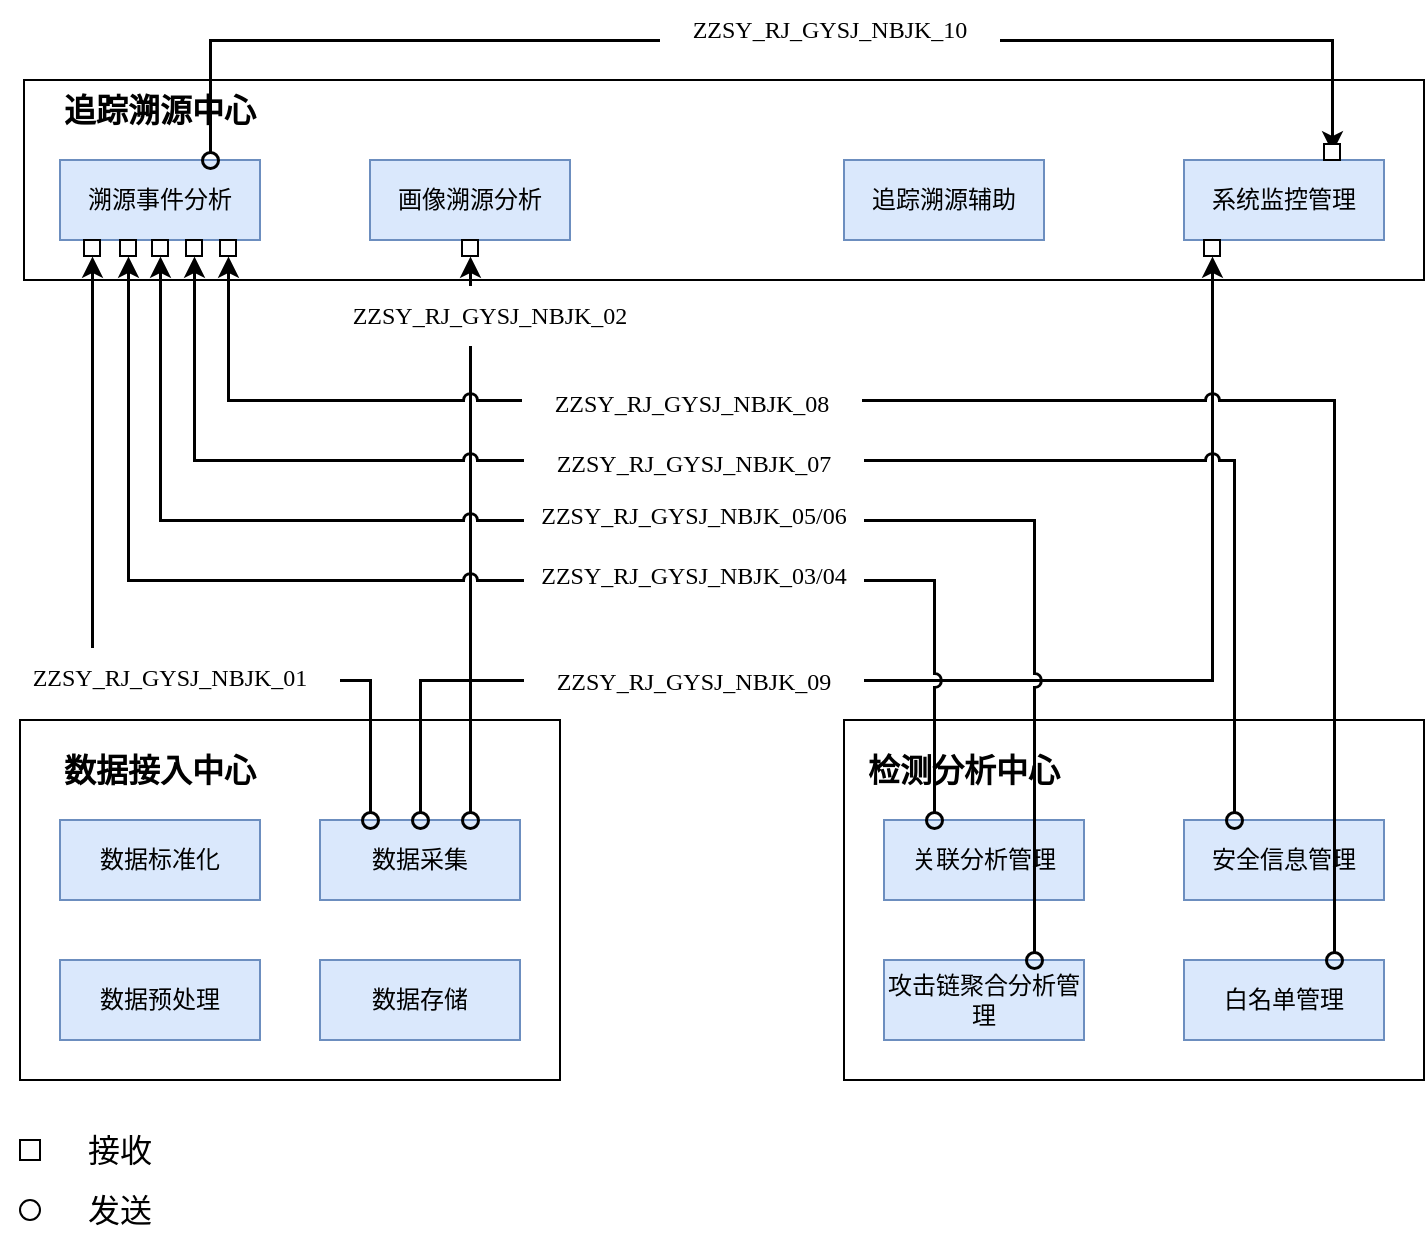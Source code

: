 <mxfile version="17.1.3" type="github">
  <diagram id="C5RBs43oDa-KdzZeNtuy" name="Page-1">
    <mxGraphModel dx="987" dy="1810" grid="1" gridSize="10" guides="1" tooltips="1" connect="1" arrows="1" fold="1" page="1" pageScale="1" pageWidth="827" pageHeight="1169" math="0" shadow="0">
      <root>
        <mxCell id="WIyWlLk6GJQsqaUBKTNV-0" />
        <mxCell id="WIyWlLk6GJQsqaUBKTNV-1" parent="WIyWlLk6GJQsqaUBKTNV-0" />
        <mxCell id="W6K0hSEOEhjyCYZdVSs8-0" value="" style="rounded=0;whiteSpace=wrap;html=1;" vertex="1" parent="WIyWlLk6GJQsqaUBKTNV-1">
          <mxGeometry x="140" y="-20" width="700" height="100" as="geometry" />
        </mxCell>
        <mxCell id="W6K0hSEOEhjyCYZdVSs8-1" value="追踪溯源中心" style="text;html=1;strokeColor=none;fillColor=none;align=center;verticalAlign=middle;whiteSpace=wrap;rounded=0;fontStyle=1;fontSize=16;" vertex="1" parent="WIyWlLk6GJQsqaUBKTNV-1">
          <mxGeometry x="148" y="-20" width="120" height="30" as="geometry" />
        </mxCell>
        <mxCell id="W6K0hSEOEhjyCYZdVSs8-2" value="溯源事件分析" style="rounded=0;whiteSpace=wrap;html=1;fillColor=#dae8fc;strokeColor=#6c8ebf;" vertex="1" parent="WIyWlLk6GJQsqaUBKTNV-1">
          <mxGeometry x="158" y="20" width="100" height="40" as="geometry" />
        </mxCell>
        <mxCell id="W6K0hSEOEhjyCYZdVSs8-3" value="画像溯源分析&lt;span style=&quot;color: rgba(0 , 0 , 0 , 0) ; font-family: monospace ; font-size: 0px&quot;&gt;%3CmxGraphModel%3E%3Croot%3E%3CmxCell%20id%3D%220%22%2F%3E%3CmxCell%20id%3D%221%22%20parent%3D%220%22%2F%3E%3CmxCell%20id%3D%222%22%20value%3D%22%E6%BA%AF%E6%BA%90%E4%BA%8B%E4%BB%B6%E5%88%86%E6%9E%90%22%20style%3D%22rounded%3D0%3BwhiteSpace%3Dwrap%3Bhtml%3D1%3BfillColor%3D%23dae8fc%3BstrokeColor%3D%236c8ebf%3B%22%20vertex%3D%221%22%20parent%3D%221%22%3E%3CmxGeometry%20x%3D%22220%22%20y%3D%22140%22%20width%3D%22120%22%20height%3D%2240%22%20as%3D%22geometry%22%2F%3E%3C%2FmxCell%3E%3C%2Froot%3E%3C%2FmxGraphModel%3E&lt;/span&gt;" style="rounded=0;whiteSpace=wrap;html=1;fillColor=#dae8fc;strokeColor=#6c8ebf;" vertex="1" parent="WIyWlLk6GJQsqaUBKTNV-1">
          <mxGeometry x="313" y="20" width="100" height="40" as="geometry" />
        </mxCell>
        <mxCell id="W6K0hSEOEhjyCYZdVSs8-35" style="edgeStyle=orthogonalEdgeStyle;shape=connector;rounded=0;sketch=0;jumpStyle=arc;orthogonalLoop=1;jettySize=auto;html=1;exitX=0.75;exitY=0;exitDx=0;exitDy=0;labelBackgroundColor=default;fontFamily=Helvetica;fontSize=16;fontColor=default;startArrow=oval;startFill=0;endArrow=classic;endFill=1;startSize=8;endSize=6;strokeColor=default;strokeWidth=1.5;" edge="1" parent="WIyWlLk6GJQsqaUBKTNV-1" source="W6K0hSEOEhjyCYZdVSs8-2">
          <mxGeometry relative="1" as="geometry">
            <mxPoint x="794" y="16" as="targetPoint" />
            <Array as="points">
              <mxPoint x="233" y="-40" />
              <mxPoint x="794" y="-40" />
            </Array>
          </mxGeometry>
        </mxCell>
        <mxCell id="W6K0hSEOEhjyCYZdVSs8-4" value="追踪溯源辅助" style="rounded=0;whiteSpace=wrap;html=1;fillColor=#dae8fc;strokeColor=#6c8ebf;" vertex="1" parent="WIyWlLk6GJQsqaUBKTNV-1">
          <mxGeometry x="550" y="20" width="100" height="40" as="geometry" />
        </mxCell>
        <mxCell id="W6K0hSEOEhjyCYZdVSs8-5" value="系统监控管理" style="rounded=0;whiteSpace=wrap;html=1;fillColor=#dae8fc;strokeColor=#6c8ebf;" vertex="1" parent="WIyWlLk6GJQsqaUBKTNV-1">
          <mxGeometry x="720" y="20" width="100" height="40" as="geometry" />
        </mxCell>
        <mxCell id="W6K0hSEOEhjyCYZdVSs8-6" value="" style="rounded=0;whiteSpace=wrap;html=1;" vertex="1" parent="WIyWlLk6GJQsqaUBKTNV-1">
          <mxGeometry x="138" y="300" width="270" height="180" as="geometry" />
        </mxCell>
        <mxCell id="W6K0hSEOEhjyCYZdVSs8-7" value="数据接入中心" style="text;html=1;strokeColor=none;fillColor=none;align=center;verticalAlign=middle;whiteSpace=wrap;rounded=0;fontStyle=1;fontSize=16;" vertex="1" parent="WIyWlLk6GJQsqaUBKTNV-1">
          <mxGeometry x="148" y="310" width="120" height="30" as="geometry" />
        </mxCell>
        <mxCell id="W6K0hSEOEhjyCYZdVSs8-8" value="数据标准化" style="rounded=0;whiteSpace=wrap;html=1;fillColor=#dae8fc;strokeColor=#6c8ebf;" vertex="1" parent="WIyWlLk6GJQsqaUBKTNV-1">
          <mxGeometry x="158" y="350" width="100" height="40" as="geometry" />
        </mxCell>
        <mxCell id="W6K0hSEOEhjyCYZdVSs8-9" value="数据预处理" style="rounded=0;whiteSpace=wrap;html=1;fillColor=#dae8fc;strokeColor=#6c8ebf;" vertex="1" parent="WIyWlLk6GJQsqaUBKTNV-1">
          <mxGeometry x="158" y="420" width="100" height="40" as="geometry" />
        </mxCell>
        <mxCell id="W6K0hSEOEhjyCYZdVSs8-10" value="数据采集" style="rounded=0;whiteSpace=wrap;html=1;fillColor=#dae8fc;strokeColor=#6c8ebf;" vertex="1" parent="WIyWlLk6GJQsqaUBKTNV-1">
          <mxGeometry x="288" y="350" width="100" height="40" as="geometry" />
        </mxCell>
        <mxCell id="W6K0hSEOEhjyCYZdVSs8-44" style="edgeStyle=orthogonalEdgeStyle;shape=connector;rounded=0;sketch=0;jumpStyle=arc;orthogonalLoop=1;jettySize=auto;html=1;entryX=0.5;entryY=1;entryDx=0;entryDy=0;labelBackgroundColor=default;fontFamily=Helvetica;fontSize=16;fontColor=default;startArrow=oval;startFill=0;endArrow=classic;endFill=1;startSize=8;endSize=6;strokeColor=default;strokeWidth=1.5;" edge="1" parent="WIyWlLk6GJQsqaUBKTNV-1" source="W6K0hSEOEhjyCYZdVSs8-10" target="W6K0hSEOEhjyCYZdVSs8-37">
          <mxGeometry relative="1" as="geometry">
            <Array as="points">
              <mxPoint x="313" y="280" />
              <mxPoint x="174" y="280" />
            </Array>
          </mxGeometry>
        </mxCell>
        <mxCell id="W6K0hSEOEhjyCYZdVSs8-34" style="edgeStyle=orthogonalEdgeStyle;shape=connector;rounded=0;sketch=0;jumpStyle=arc;orthogonalLoop=1;jettySize=auto;html=1;exitX=0.5;exitY=0;exitDx=0;exitDy=0;entryX=0.5;entryY=1;entryDx=0;entryDy=0;labelBackgroundColor=default;fontFamily=Helvetica;fontSize=16;fontColor=default;startArrow=oval;startFill=0;endArrow=classic;endFill=1;startSize=8;endSize=6;strokeColor=default;strokeWidth=1.5;" edge="1" parent="WIyWlLk6GJQsqaUBKTNV-1" source="W6K0hSEOEhjyCYZdVSs8-10" target="W6K0hSEOEhjyCYZdVSs8-47">
          <mxGeometry relative="1" as="geometry">
            <Array as="points">
              <mxPoint x="338" y="280" />
              <mxPoint x="734" y="280" />
            </Array>
          </mxGeometry>
        </mxCell>
        <mxCell id="W6K0hSEOEhjyCYZdVSs8-28" style="edgeStyle=orthogonalEdgeStyle;shape=connector;rounded=0;orthogonalLoop=1;jettySize=auto;html=1;exitX=0.75;exitY=0;exitDx=0;exitDy=0;entryX=0.5;entryY=1;entryDx=0;entryDy=0;labelBackgroundColor=default;fontFamily=Helvetica;fontSize=16;fontColor=default;startArrow=oval;startFill=0;endArrow=classic;endFill=1;startSize=8;endSize=6;strokeColor=default;strokeWidth=1.5;" edge="1" parent="WIyWlLk6GJQsqaUBKTNV-1" source="W6K0hSEOEhjyCYZdVSs8-10" target="W6K0hSEOEhjyCYZdVSs8-45">
          <mxGeometry relative="1" as="geometry" />
        </mxCell>
        <mxCell id="W6K0hSEOEhjyCYZdVSs8-11" value="数据存储" style="rounded=0;whiteSpace=wrap;html=1;fillColor=#dae8fc;strokeColor=#6c8ebf;" vertex="1" parent="WIyWlLk6GJQsqaUBKTNV-1">
          <mxGeometry x="288" y="420" width="100" height="40" as="geometry" />
        </mxCell>
        <mxCell id="W6K0hSEOEhjyCYZdVSs8-12" value="" style="rounded=0;whiteSpace=wrap;html=1;" vertex="1" parent="WIyWlLk6GJQsqaUBKTNV-1">
          <mxGeometry x="550" y="300" width="290" height="180" as="geometry" />
        </mxCell>
        <mxCell id="W6K0hSEOEhjyCYZdVSs8-13" value="检测分析中心" style="text;html=1;strokeColor=none;fillColor=none;align=center;verticalAlign=middle;whiteSpace=wrap;rounded=0;fontStyle=1;fontSize=16;" vertex="1" parent="WIyWlLk6GJQsqaUBKTNV-1">
          <mxGeometry x="550" y="310" width="120" height="30" as="geometry" />
        </mxCell>
        <mxCell id="W6K0hSEOEhjyCYZdVSs8-14" value="关联分析管理" style="rounded=0;whiteSpace=wrap;html=1;fillColor=#dae8fc;strokeColor=#6c8ebf;" vertex="1" parent="WIyWlLk6GJQsqaUBKTNV-1">
          <mxGeometry x="570" y="350" width="100" height="40" as="geometry" />
        </mxCell>
        <mxCell id="W6K0hSEOEhjyCYZdVSs8-29" style="edgeStyle=orthogonalEdgeStyle;shape=connector;rounded=0;orthogonalLoop=1;jettySize=auto;html=1;exitX=0.25;exitY=0;exitDx=0;exitDy=0;labelBackgroundColor=default;fontFamily=Helvetica;fontSize=16;fontColor=default;startArrow=oval;startFill=0;endArrow=classic;endFill=1;startSize=8;endSize=6;strokeColor=default;strokeWidth=1.5;sketch=0;jumpStyle=arc;entryX=0.5;entryY=1;entryDx=0;entryDy=0;" edge="1" parent="WIyWlLk6GJQsqaUBKTNV-1" source="W6K0hSEOEhjyCYZdVSs8-14" target="W6K0hSEOEhjyCYZdVSs8-40">
          <mxGeometry relative="1" as="geometry">
            <mxPoint x="250" y="160" as="targetPoint" />
            <Array as="points">
              <mxPoint x="595" y="230" />
              <mxPoint x="192" y="230" />
            </Array>
          </mxGeometry>
        </mxCell>
        <mxCell id="W6K0hSEOEhjyCYZdVSs8-15" value="攻击链聚合分析管理" style="rounded=0;whiteSpace=wrap;html=1;fillColor=#dae8fc;strokeColor=#6c8ebf;" vertex="1" parent="WIyWlLk6GJQsqaUBKTNV-1">
          <mxGeometry x="570" y="420" width="100" height="40" as="geometry" />
        </mxCell>
        <mxCell id="W6K0hSEOEhjyCYZdVSs8-30" style="edgeStyle=orthogonalEdgeStyle;shape=connector;rounded=0;sketch=0;jumpStyle=arc;orthogonalLoop=1;jettySize=auto;html=1;exitX=0.75;exitY=0;exitDx=0;exitDy=0;labelBackgroundColor=default;fontFamily=Helvetica;fontSize=16;fontColor=default;startArrow=oval;startFill=0;endArrow=classic;endFill=1;startSize=8;endSize=6;strokeColor=default;strokeWidth=1.5;entryX=0.5;entryY=1;entryDx=0;entryDy=0;" edge="1" parent="WIyWlLk6GJQsqaUBKTNV-1" source="W6K0hSEOEhjyCYZdVSs8-15" target="W6K0hSEOEhjyCYZdVSs8-39">
          <mxGeometry relative="1" as="geometry">
            <Array as="points">
              <mxPoint x="645" y="200" />
              <mxPoint x="208" y="200" />
            </Array>
          </mxGeometry>
        </mxCell>
        <mxCell id="W6K0hSEOEhjyCYZdVSs8-16" value="安全信息管理" style="rounded=0;whiteSpace=wrap;html=1;fillColor=#dae8fc;strokeColor=#6c8ebf;" vertex="1" parent="WIyWlLk6GJQsqaUBKTNV-1">
          <mxGeometry x="720" y="350" width="100" height="40" as="geometry" />
        </mxCell>
        <mxCell id="W6K0hSEOEhjyCYZdVSs8-31" style="edgeStyle=orthogonalEdgeStyle;shape=connector;rounded=0;sketch=0;jumpStyle=arc;orthogonalLoop=1;jettySize=auto;html=1;exitX=0.25;exitY=0;exitDx=0;exitDy=0;entryX=0.5;entryY=1;entryDx=0;entryDy=0;labelBackgroundColor=default;fontFamily=Helvetica;fontSize=16;fontColor=default;startArrow=oval;startFill=0;endArrow=classic;endFill=1;startSize=8;endSize=6;strokeColor=default;strokeWidth=1.5;" edge="1" parent="WIyWlLk6GJQsqaUBKTNV-1" source="W6K0hSEOEhjyCYZdVSs8-16" target="W6K0hSEOEhjyCYZdVSs8-42">
          <mxGeometry relative="1" as="geometry">
            <Array as="points">
              <mxPoint x="745" y="170" />
              <mxPoint x="225" y="170" />
            </Array>
          </mxGeometry>
        </mxCell>
        <mxCell id="W6K0hSEOEhjyCYZdVSs8-17" value="白名单管理" style="rounded=0;whiteSpace=wrap;html=1;fillColor=#dae8fc;strokeColor=#6c8ebf;" vertex="1" parent="WIyWlLk6GJQsqaUBKTNV-1">
          <mxGeometry x="720" y="420" width="100" height="40" as="geometry" />
        </mxCell>
        <mxCell id="W6K0hSEOEhjyCYZdVSs8-33" style="edgeStyle=orthogonalEdgeStyle;shape=connector;rounded=0;sketch=0;jumpStyle=arc;orthogonalLoop=1;jettySize=auto;html=1;exitX=0.75;exitY=0;exitDx=0;exitDy=0;entryX=0.5;entryY=1;entryDx=0;entryDy=0;labelBackgroundColor=default;fontFamily=Helvetica;fontSize=16;fontColor=default;startArrow=oval;startFill=0;endArrow=classic;endFill=1;startSize=8;endSize=6;strokeColor=default;strokeWidth=1.5;" edge="1" parent="WIyWlLk6GJQsqaUBKTNV-1" source="W6K0hSEOEhjyCYZdVSs8-17" target="W6K0hSEOEhjyCYZdVSs8-43">
          <mxGeometry relative="1" as="geometry">
            <Array as="points">
              <mxPoint x="795" y="140" />
              <mxPoint x="242" y="140" />
            </Array>
          </mxGeometry>
        </mxCell>
        <mxCell id="W6K0hSEOEhjyCYZdVSs8-21" value="" style="rounded=0;whiteSpace=wrap;html=1;fontFamily=Helvetica;fontSize=16;fontColor=default;" vertex="1" parent="WIyWlLk6GJQsqaUBKTNV-1">
          <mxGeometry x="138" y="510" width="10" height="10" as="geometry" />
        </mxCell>
        <mxCell id="W6K0hSEOEhjyCYZdVSs8-24" value="接收" style="text;html=1;strokeColor=none;fillColor=none;align=center;verticalAlign=middle;whiteSpace=wrap;rounded=0;fontFamily=Helvetica;fontSize=16;fontColor=default;" vertex="1" parent="WIyWlLk6GJQsqaUBKTNV-1">
          <mxGeometry x="158" y="500" width="60" height="30" as="geometry" />
        </mxCell>
        <mxCell id="W6K0hSEOEhjyCYZdVSs8-25" value="" style="ellipse;whiteSpace=wrap;html=1;aspect=fixed;fontFamily=Helvetica;fontSize=16;fontColor=default;" vertex="1" parent="WIyWlLk6GJQsqaUBKTNV-1">
          <mxGeometry x="138" y="540" width="10" height="10" as="geometry" />
        </mxCell>
        <mxCell id="W6K0hSEOEhjyCYZdVSs8-26" value="发送" style="text;html=1;strokeColor=none;fillColor=none;align=center;verticalAlign=middle;whiteSpace=wrap;rounded=0;fontFamily=Helvetica;fontSize=16;fontColor=default;" vertex="1" parent="WIyWlLk6GJQsqaUBKTNV-1">
          <mxGeometry x="158" y="530" width="60" height="30" as="geometry" />
        </mxCell>
        <mxCell id="W6K0hSEOEhjyCYZdVSs8-37" value="" style="rounded=0;whiteSpace=wrap;html=1;fontFamily=Helvetica;fontSize=16;fontColor=default;" vertex="1" parent="WIyWlLk6GJQsqaUBKTNV-1">
          <mxGeometry x="170" y="60" width="8" height="8" as="geometry" />
        </mxCell>
        <mxCell id="W6K0hSEOEhjyCYZdVSs8-36" value="&lt;span lang=&quot;EN-US&quot; style=&quot;font-size: 12px; font-family: &amp;quot;times new roman&amp;quot;, serif;&quot;&gt;ZZSY_RJ_GYSJ_NBJK_01&lt;/span&gt;" style="text;html=1;strokeColor=none;fillColor=#FFFFFF;align=center;verticalAlign=middle;whiteSpace=wrap;rounded=0;fontFamily=Helvetica;fontSize=12;fontColor=default;" vertex="1" parent="WIyWlLk6GJQsqaUBKTNV-1">
          <mxGeometry x="128" y="264" width="170" height="30" as="geometry" />
        </mxCell>
        <mxCell id="W6K0hSEOEhjyCYZdVSs8-39" value="" style="rounded=0;whiteSpace=wrap;html=1;fontFamily=Helvetica;fontSize=16;fontColor=default;" vertex="1" parent="WIyWlLk6GJQsqaUBKTNV-1">
          <mxGeometry x="204" y="60" width="8" height="8" as="geometry" />
        </mxCell>
        <mxCell id="W6K0hSEOEhjyCYZdVSs8-40" value="" style="rounded=0;whiteSpace=wrap;html=1;fontFamily=Helvetica;fontSize=16;fontColor=default;" vertex="1" parent="WIyWlLk6GJQsqaUBKTNV-1">
          <mxGeometry x="188" y="60" width="8" height="8" as="geometry" />
        </mxCell>
        <mxCell id="W6K0hSEOEhjyCYZdVSs8-42" value="" style="rounded=0;whiteSpace=wrap;html=1;fontFamily=Helvetica;fontSize=16;fontColor=default;" vertex="1" parent="WIyWlLk6GJQsqaUBKTNV-1">
          <mxGeometry x="221" y="60" width="8" height="8" as="geometry" />
        </mxCell>
        <mxCell id="W6K0hSEOEhjyCYZdVSs8-43" value="" style="rounded=0;whiteSpace=wrap;html=1;fontFamily=Helvetica;fontSize=16;fontColor=default;" vertex="1" parent="WIyWlLk6GJQsqaUBKTNV-1">
          <mxGeometry x="238" y="60" width="8" height="8" as="geometry" />
        </mxCell>
        <mxCell id="W6K0hSEOEhjyCYZdVSs8-45" value="" style="rounded=0;whiteSpace=wrap;html=1;fontFamily=Helvetica;fontSize=16;fontColor=default;" vertex="1" parent="WIyWlLk6GJQsqaUBKTNV-1">
          <mxGeometry x="359" y="60" width="8" height="8" as="geometry" />
        </mxCell>
        <mxCell id="W6K0hSEOEhjyCYZdVSs8-47" value="" style="rounded=0;whiteSpace=wrap;html=1;fontFamily=Helvetica;fontSize=16;fontColor=default;" vertex="1" parent="WIyWlLk6GJQsqaUBKTNV-1">
          <mxGeometry x="730" y="60" width="8" height="8" as="geometry" />
        </mxCell>
        <mxCell id="W6K0hSEOEhjyCYZdVSs8-49" value="" style="rounded=0;whiteSpace=wrap;html=1;fontFamily=Helvetica;fontSize=16;fontColor=default;" vertex="1" parent="WIyWlLk6GJQsqaUBKTNV-1">
          <mxGeometry x="790" y="12" width="8" height="8" as="geometry" />
        </mxCell>
        <mxCell id="W6K0hSEOEhjyCYZdVSs8-53" value="&lt;span lang=&quot;EN-US&quot; style=&quot;font-size: 12px ; font-family: &amp;#34;times new roman&amp;#34; , serif&quot;&gt;ZZSY_RJ_GYSJ_NBJK_02&lt;/span&gt;" style="text;html=1;strokeColor=none;fillColor=#FFFFFF;align=center;verticalAlign=middle;whiteSpace=wrap;rounded=0;fontFamily=Helvetica;fontSize=12;fontColor=default;" vertex="1" parent="WIyWlLk6GJQsqaUBKTNV-1">
          <mxGeometry x="288" y="83" width="170" height="30" as="geometry" />
        </mxCell>
        <mxCell id="W6K0hSEOEhjyCYZdVSs8-54" value="&lt;span lang=&quot;EN-US&quot; style=&quot;font-size: 12px ; font-family: &amp;#34;times new roman&amp;#34; , serif&quot;&gt;ZZSY_RJ_GYSJ_NBJK_03/04&lt;/span&gt;" style="text;html=1;strokeColor=none;fillColor=#FFFFFF;align=center;verticalAlign=middle;whiteSpace=wrap;rounded=0;fontFamily=Helvetica;fontSize=12;fontColor=default;" vertex="1" parent="WIyWlLk6GJQsqaUBKTNV-1">
          <mxGeometry x="390" y="213" width="170" height="30" as="geometry" />
        </mxCell>
        <mxCell id="W6K0hSEOEhjyCYZdVSs8-55" value="&lt;span lang=&quot;EN-US&quot; style=&quot;font-size: 12px ; font-family: &amp;#34;times new roman&amp;#34; , serif&quot;&gt;ZZSY_RJ_GYSJ_NBJK_10&lt;/span&gt;" style="text;html=1;strokeColor=none;fillColor=#FFFFFF;align=center;verticalAlign=middle;whiteSpace=wrap;rounded=0;fontFamily=Helvetica;fontSize=12;fontColor=default;" vertex="1" parent="WIyWlLk6GJQsqaUBKTNV-1">
          <mxGeometry x="458" y="-60" width="170" height="30" as="geometry" />
        </mxCell>
        <mxCell id="W6K0hSEOEhjyCYZdVSs8-57" value="&lt;span lang=&quot;EN-US&quot; style=&quot;font-size: 12px ; font-family: &amp;#34;times new roman&amp;#34; , serif&quot;&gt;ZZSY_RJ_GYSJ_NBJK_09&lt;/span&gt;" style="text;html=1;strokeColor=none;fillColor=#FFFFFF;align=center;verticalAlign=middle;whiteSpace=wrap;rounded=0;fontFamily=Helvetica;fontSize=12;fontColor=default;" vertex="1" parent="WIyWlLk6GJQsqaUBKTNV-1">
          <mxGeometry x="390" y="266" width="170" height="30" as="geometry" />
        </mxCell>
        <mxCell id="W6K0hSEOEhjyCYZdVSs8-59" value="&lt;span lang=&quot;EN-US&quot; style=&quot;font-size: 12px ; font-family: &amp;#34;times new roman&amp;#34; , serif&quot;&gt;ZZSY_RJ_GYSJ_NBJK_05/06&lt;/span&gt;" style="text;html=1;strokeColor=none;fillColor=#FFFFFF;align=center;verticalAlign=middle;whiteSpace=wrap;rounded=0;fontFamily=Helvetica;fontSize=12;fontColor=default;" vertex="1" parent="WIyWlLk6GJQsqaUBKTNV-1">
          <mxGeometry x="390" y="183" width="170" height="30" as="geometry" />
        </mxCell>
        <mxCell id="W6K0hSEOEhjyCYZdVSs8-60" value="&lt;span lang=&quot;EN-US&quot; style=&quot;font-size: 12px ; font-family: &amp;#34;times new roman&amp;#34; , serif&quot;&gt;ZZSY_RJ_GYSJ_NBJK_07&lt;/span&gt;" style="text;html=1;strokeColor=none;fillColor=#FFFFFF;align=center;verticalAlign=middle;whiteSpace=wrap;rounded=0;fontFamily=Helvetica;fontSize=12;fontColor=default;" vertex="1" parent="WIyWlLk6GJQsqaUBKTNV-1">
          <mxGeometry x="390" y="157" width="170" height="30" as="geometry" />
        </mxCell>
        <mxCell id="W6K0hSEOEhjyCYZdVSs8-61" value="&lt;span lang=&quot;EN-US&quot; style=&quot;font-size: 12px ; font-family: &amp;#34;times new roman&amp;#34; , serif&quot;&gt;ZZSY_RJ_GYSJ_NBJK_08&lt;/span&gt;" style="text;html=1;strokeColor=none;fillColor=#FFFFFF;align=center;verticalAlign=middle;whiteSpace=wrap;rounded=0;fontFamily=Helvetica;fontSize=12;fontColor=default;" vertex="1" parent="WIyWlLk6GJQsqaUBKTNV-1">
          <mxGeometry x="389" y="127" width="170" height="30" as="geometry" />
        </mxCell>
      </root>
    </mxGraphModel>
  </diagram>
</mxfile>
